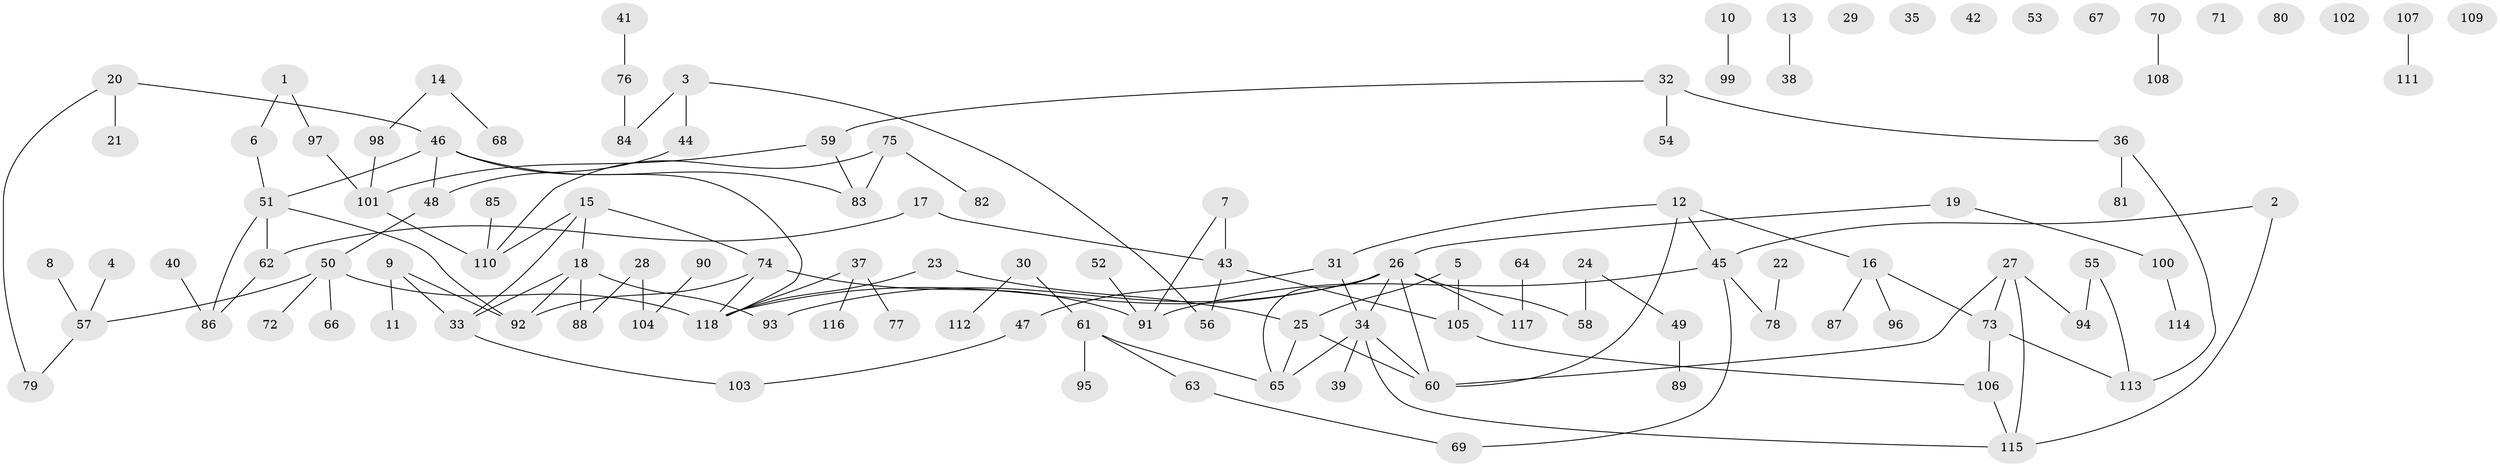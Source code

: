 // Generated by graph-tools (version 1.1) at 2025/00/03/09/25 03:00:50]
// undirected, 118 vertices, 133 edges
graph export_dot {
graph [start="1"]
  node [color=gray90,style=filled];
  1;
  2;
  3;
  4;
  5;
  6;
  7;
  8;
  9;
  10;
  11;
  12;
  13;
  14;
  15;
  16;
  17;
  18;
  19;
  20;
  21;
  22;
  23;
  24;
  25;
  26;
  27;
  28;
  29;
  30;
  31;
  32;
  33;
  34;
  35;
  36;
  37;
  38;
  39;
  40;
  41;
  42;
  43;
  44;
  45;
  46;
  47;
  48;
  49;
  50;
  51;
  52;
  53;
  54;
  55;
  56;
  57;
  58;
  59;
  60;
  61;
  62;
  63;
  64;
  65;
  66;
  67;
  68;
  69;
  70;
  71;
  72;
  73;
  74;
  75;
  76;
  77;
  78;
  79;
  80;
  81;
  82;
  83;
  84;
  85;
  86;
  87;
  88;
  89;
  90;
  91;
  92;
  93;
  94;
  95;
  96;
  97;
  98;
  99;
  100;
  101;
  102;
  103;
  104;
  105;
  106;
  107;
  108;
  109;
  110;
  111;
  112;
  113;
  114;
  115;
  116;
  117;
  118;
  1 -- 6;
  1 -- 97;
  2 -- 45;
  2 -- 115;
  3 -- 44;
  3 -- 56;
  3 -- 84;
  4 -- 57;
  5 -- 25;
  5 -- 105;
  6 -- 51;
  7 -- 43;
  7 -- 91;
  8 -- 57;
  9 -- 11;
  9 -- 33;
  9 -- 92;
  10 -- 99;
  12 -- 16;
  12 -- 31;
  12 -- 45;
  12 -- 60;
  13 -- 38;
  14 -- 68;
  14 -- 98;
  15 -- 18;
  15 -- 33;
  15 -- 74;
  15 -- 110;
  16 -- 73;
  16 -- 87;
  16 -- 96;
  17 -- 43;
  17 -- 62;
  18 -- 33;
  18 -- 88;
  18 -- 92;
  18 -- 93;
  19 -- 26;
  19 -- 100;
  20 -- 21;
  20 -- 46;
  20 -- 79;
  22 -- 78;
  23 -- 25;
  23 -- 118;
  24 -- 49;
  24 -- 58;
  25 -- 60;
  25 -- 65;
  26 -- 34;
  26 -- 58;
  26 -- 60;
  26 -- 65;
  26 -- 93;
  26 -- 117;
  26 -- 118;
  27 -- 60;
  27 -- 73;
  27 -- 94;
  27 -- 115;
  28 -- 88;
  28 -- 104;
  30 -- 61;
  30 -- 112;
  31 -- 34;
  31 -- 47;
  32 -- 36;
  32 -- 54;
  32 -- 59;
  33 -- 103;
  34 -- 39;
  34 -- 60;
  34 -- 65;
  34 -- 115;
  36 -- 81;
  36 -- 113;
  37 -- 77;
  37 -- 116;
  37 -- 118;
  40 -- 86;
  41 -- 76;
  43 -- 56;
  43 -- 105;
  44 -- 48;
  45 -- 69;
  45 -- 78;
  45 -- 91;
  46 -- 48;
  46 -- 51;
  46 -- 83;
  46 -- 118;
  47 -- 103;
  48 -- 50;
  49 -- 89;
  50 -- 57;
  50 -- 66;
  50 -- 72;
  50 -- 118;
  51 -- 62;
  51 -- 86;
  51 -- 92;
  52 -- 91;
  55 -- 94;
  55 -- 113;
  57 -- 79;
  59 -- 83;
  59 -- 101;
  61 -- 63;
  61 -- 65;
  61 -- 95;
  62 -- 86;
  63 -- 69;
  64 -- 117;
  70 -- 108;
  73 -- 106;
  73 -- 113;
  74 -- 91;
  74 -- 92;
  74 -- 118;
  75 -- 82;
  75 -- 83;
  75 -- 110;
  76 -- 84;
  85 -- 110;
  90 -- 104;
  97 -- 101;
  98 -- 101;
  100 -- 114;
  101 -- 110;
  105 -- 106;
  106 -- 115;
  107 -- 111;
}
